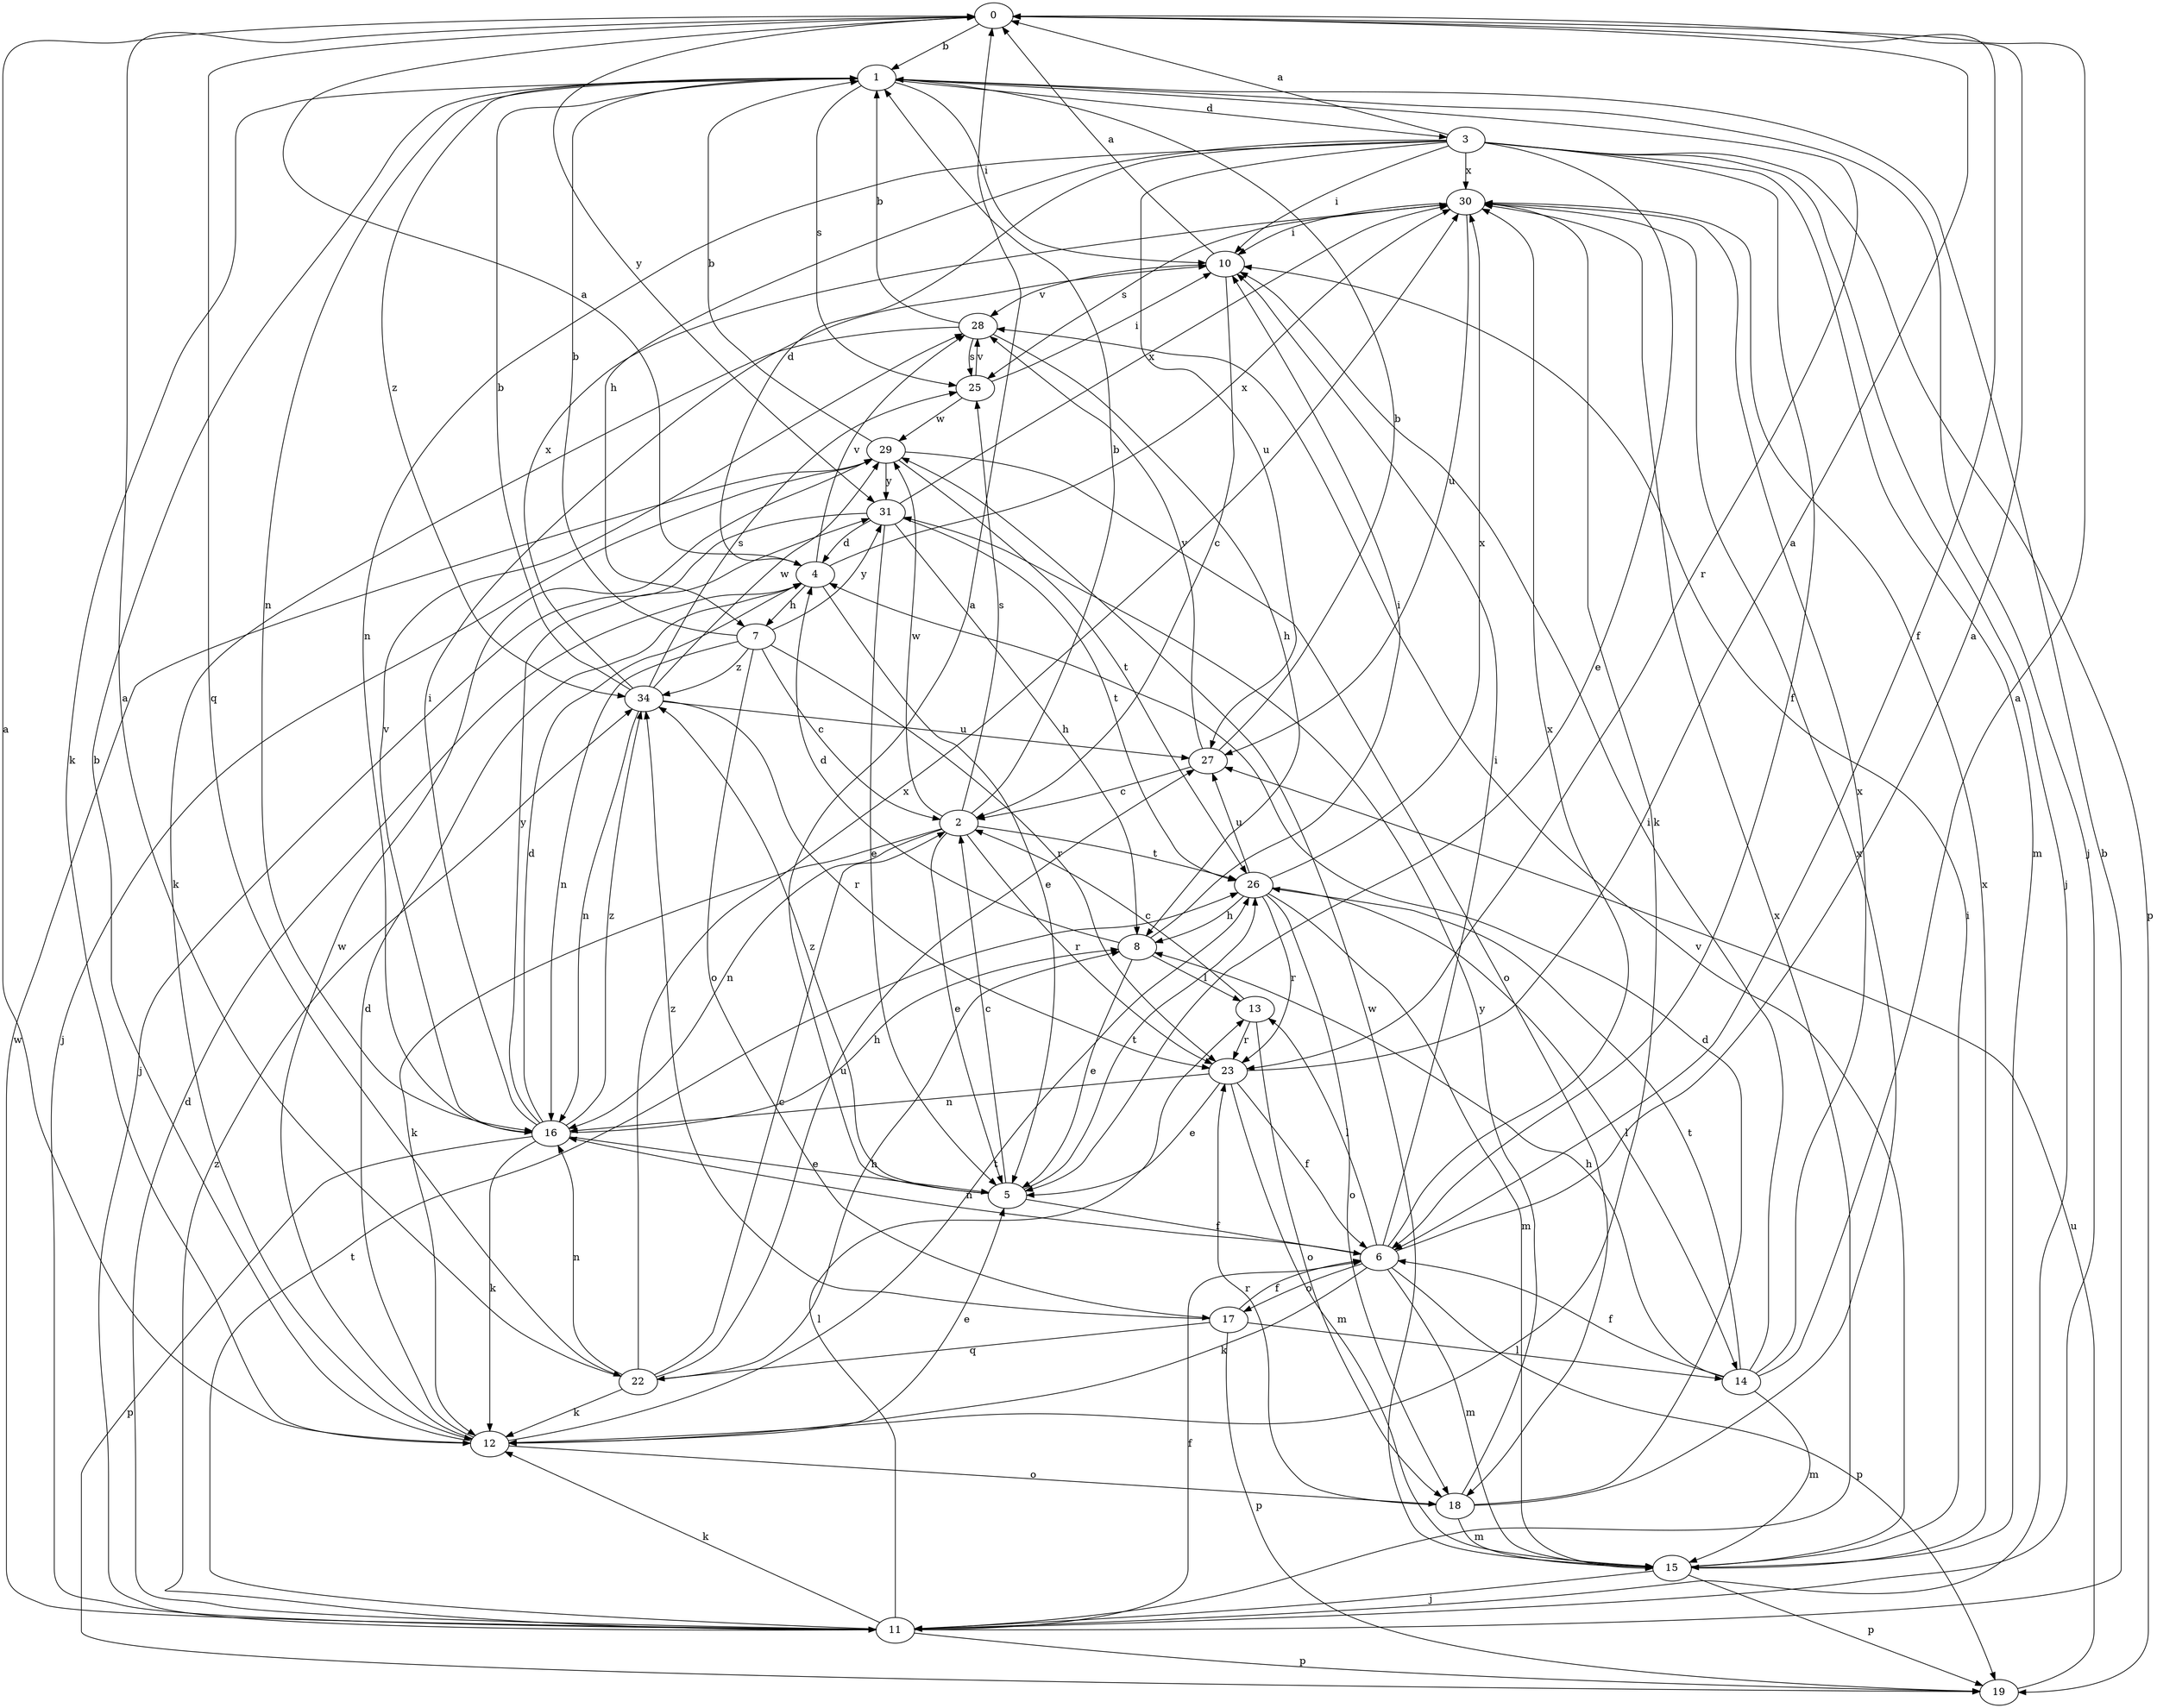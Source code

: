 strict digraph  {
0;
1;
2;
3;
4;
5;
6;
7;
8;
10;
11;
12;
13;
14;
15;
16;
17;
18;
19;
22;
23;
25;
26;
27;
28;
29;
30;
31;
34;
0 -> 1  [label=b];
0 -> 6  [label=f];
0 -> 22  [label=q];
0 -> 31  [label=y];
1 -> 3  [label=d];
1 -> 10  [label=i];
1 -> 11  [label=j];
1 -> 12  [label=k];
1 -> 16  [label=n];
1 -> 23  [label=r];
1 -> 25  [label=s];
1 -> 34  [label=z];
2 -> 1  [label=b];
2 -> 5  [label=e];
2 -> 12  [label=k];
2 -> 16  [label=n];
2 -> 23  [label=r];
2 -> 25  [label=s];
2 -> 26  [label=t];
2 -> 29  [label=w];
3 -> 0  [label=a];
3 -> 4  [label=d];
3 -> 5  [label=e];
3 -> 6  [label=f];
3 -> 7  [label=h];
3 -> 10  [label=i];
3 -> 11  [label=j];
3 -> 15  [label=m];
3 -> 16  [label=n];
3 -> 19  [label=p];
3 -> 27  [label=u];
3 -> 30  [label=x];
4 -> 0  [label=a];
4 -> 5  [label=e];
4 -> 7  [label=h];
4 -> 28  [label=v];
4 -> 30  [label=x];
5 -> 0  [label=a];
5 -> 2  [label=c];
5 -> 6  [label=f];
5 -> 26  [label=t];
5 -> 34  [label=z];
6 -> 0  [label=a];
6 -> 10  [label=i];
6 -> 12  [label=k];
6 -> 13  [label=l];
6 -> 15  [label=m];
6 -> 16  [label=n];
6 -> 17  [label=o];
6 -> 19  [label=p];
6 -> 30  [label=x];
7 -> 1  [label=b];
7 -> 2  [label=c];
7 -> 16  [label=n];
7 -> 17  [label=o];
7 -> 23  [label=r];
7 -> 31  [label=y];
7 -> 34  [label=z];
8 -> 4  [label=d];
8 -> 5  [label=e];
8 -> 10  [label=i];
8 -> 13  [label=l];
10 -> 0  [label=a];
10 -> 2  [label=c];
10 -> 28  [label=v];
11 -> 1  [label=b];
11 -> 4  [label=d];
11 -> 6  [label=f];
11 -> 12  [label=k];
11 -> 13  [label=l];
11 -> 19  [label=p];
11 -> 26  [label=t];
11 -> 29  [label=w];
11 -> 30  [label=x];
11 -> 34  [label=z];
12 -> 0  [label=a];
12 -> 1  [label=b];
12 -> 4  [label=d];
12 -> 5  [label=e];
12 -> 18  [label=o];
12 -> 26  [label=t];
12 -> 29  [label=w];
13 -> 2  [label=c];
13 -> 18  [label=o];
13 -> 23  [label=r];
14 -> 0  [label=a];
14 -> 6  [label=f];
14 -> 8  [label=h];
14 -> 10  [label=i];
14 -> 15  [label=m];
14 -> 26  [label=t];
14 -> 30  [label=x];
15 -> 10  [label=i];
15 -> 11  [label=j];
15 -> 19  [label=p];
15 -> 28  [label=v];
15 -> 29  [label=w];
15 -> 30  [label=x];
16 -> 4  [label=d];
16 -> 5  [label=e];
16 -> 8  [label=h];
16 -> 10  [label=i];
16 -> 12  [label=k];
16 -> 19  [label=p];
16 -> 28  [label=v];
16 -> 31  [label=y];
16 -> 34  [label=z];
17 -> 6  [label=f];
17 -> 14  [label=l];
17 -> 19  [label=p];
17 -> 22  [label=q];
17 -> 34  [label=z];
18 -> 4  [label=d];
18 -> 15  [label=m];
18 -> 23  [label=r];
18 -> 30  [label=x];
18 -> 31  [label=y];
19 -> 27  [label=u];
22 -> 0  [label=a];
22 -> 2  [label=c];
22 -> 8  [label=h];
22 -> 12  [label=k];
22 -> 16  [label=n];
22 -> 27  [label=u];
22 -> 30  [label=x];
23 -> 0  [label=a];
23 -> 5  [label=e];
23 -> 6  [label=f];
23 -> 15  [label=m];
23 -> 16  [label=n];
25 -> 10  [label=i];
25 -> 28  [label=v];
25 -> 29  [label=w];
26 -> 8  [label=h];
26 -> 14  [label=l];
26 -> 15  [label=m];
26 -> 18  [label=o];
26 -> 23  [label=r];
26 -> 27  [label=u];
26 -> 30  [label=x];
27 -> 1  [label=b];
27 -> 2  [label=c];
27 -> 28  [label=v];
28 -> 1  [label=b];
28 -> 8  [label=h];
28 -> 12  [label=k];
28 -> 25  [label=s];
29 -> 1  [label=b];
29 -> 11  [label=j];
29 -> 18  [label=o];
29 -> 26  [label=t];
29 -> 31  [label=y];
30 -> 10  [label=i];
30 -> 12  [label=k];
30 -> 25  [label=s];
30 -> 27  [label=u];
31 -> 4  [label=d];
31 -> 5  [label=e];
31 -> 8  [label=h];
31 -> 11  [label=j];
31 -> 26  [label=t];
31 -> 30  [label=x];
34 -> 1  [label=b];
34 -> 16  [label=n];
34 -> 23  [label=r];
34 -> 25  [label=s];
34 -> 27  [label=u];
34 -> 29  [label=w];
34 -> 30  [label=x];
}
